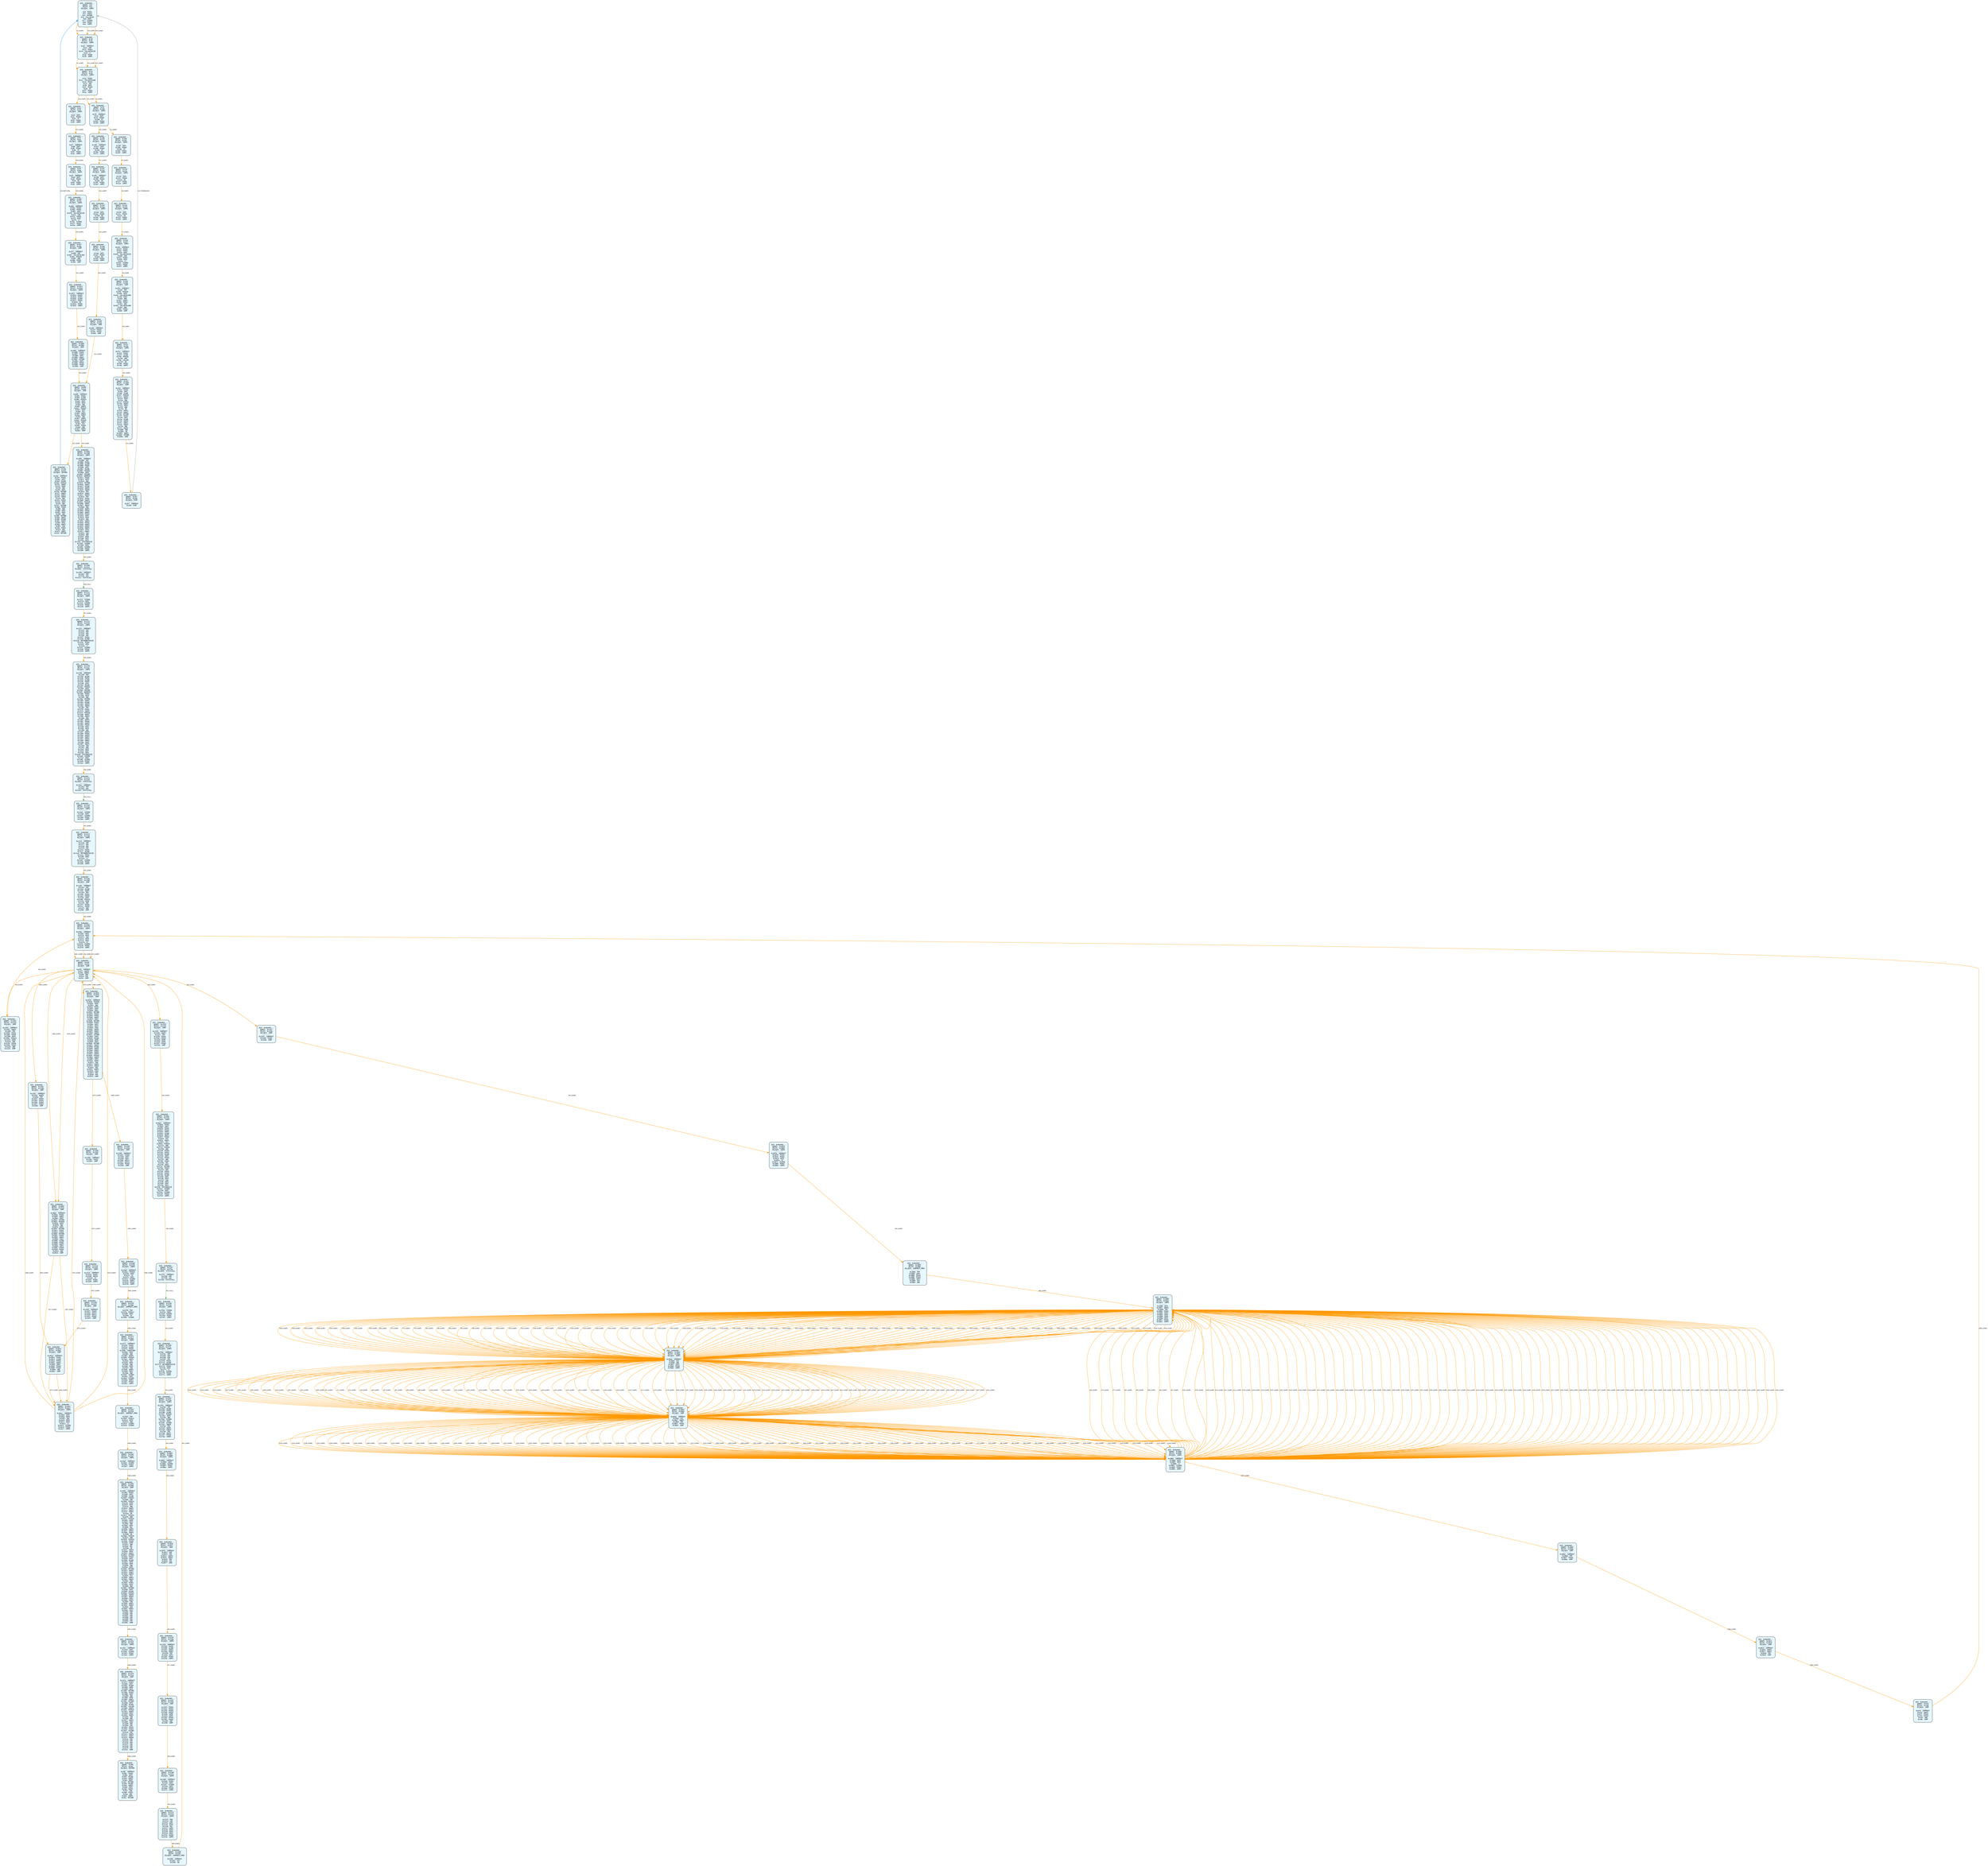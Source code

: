 digraph Contract_CFG {
    rankdir=TB;
    node [shape=box, style="filled, rounded", fontname="Monospace", fontsize=9, margin=0.15];
    edge [fontname="Arial", fontsize=8, penwidth=1.2];

    "block_0" [label="合约: 0x6bd4b5...
起始PC: 0x0
终止PC: 0xb
终止指令: JUMPI
---------
0x0: PUSH1
0x2: PUSH1
0x4: MSTORE
0x5: CALLVALUE
0x6: DUP1
0x7: ISZERO
0x8: PUSH2
0xb: JUMPI", fillcolor="#e6f7ff"];
    "block_10" [label="合约: 0x6bd4b5...
起始PC: 0x10
终止PC: 0x19
终止指令: JUMPI
---------
0x10: JUMPDEST
0x11: POP
0x12: PUSH1
0x14: CALLDATASIZE
0x15: LT
0x16: PUSH2
0x19: JUMPI", fillcolor="#e6f7ff"];
    "block_1a" [label="合约: 0x6bd4b5...
起始PC: 0x1a
终止PC: 0x2a
终止指令: JUMPI
---------
0x1a: PUSH1
0x1c: CALLDATALOAD
0x1d: PUSH1
0x1f: SHR
0x20: DUP1
0x21: PUSH4
0x26: GT
0x27: PUSH2
0x2a: JUMPI", fillcolor="#e6f7ff"];
    "block_f9" [label="合约: 0x6bd4b5...
起始PC: 0xf9
终止PC: 0x104
终止指令: JUMPI
---------
0xf9: JUMPDEST
0xfa: DUP1
0xfb: PUSH4
0x100: GT
0x101: PUSH2
0x104: JUMPI", fillcolor="#e6f7ff"];
    "block_105" [label="合约: 0x6bd4b5...
起始PC: 0x105
终止PC: 0x10f
终止指令: JUMPI
---------
0x105: DUP1
0x106: PUSH4
0x10b: GT
0x10c: PUSH2
0x10f: JUMPI", fillcolor="#e6f7ff"];
    "block_110" [label="合约: 0x6bd4b5...
起始PC: 0x110
终止PC: 0x11a
终止指令: JUMPI
---------
0x110: DUP1
0x111: PUSH4
0x116: EQ
0x117: PUSH2
0x11a: JUMPI", fillcolor="#e6f7ff"];
    "block_11b" [label="合约: 0x6bd4b5...
起始PC: 0x11b
终止PC: 0x125
终止指令: JUMPI
---------
0x11b: DUP1
0x11c: PUSH4
0x121: EQ
0x122: PUSH2
0x125: JUMPI", fillcolor="#e6f7ff"];
    "block_41e" [label="合约: 0x6bd4b5...
起始PC: 0x41e
终止PC: 0x42f
终止指令: JUMPI
---------
0x41e: JUMPDEST
0x41f: PUSH2
0x422: PUSH1
0x424: DUP1
0x425: CALLDATASIZE
0x426: SUB
0x427: PUSH1
0x429: DUP2
0x42a: LT
0x42b: ISZERO
0x42c: PUSH2
0x42f: JUMPI", fillcolor="#e6f7ff"];
    "block_434" [label="合约: 0x6bd4b5...
起始PC: 0x434
终止PC: 0x458
终止指令: JUMP
---------
0x434: JUMPDEST
0x435: POP
0x436: PUSH20
0x44b: DUP2
0x44c: CALLDATALOAD
0x44d: DUP2
0x44e: AND
0x44f: SWAP2
0x450: PUSH1
0x452: ADD
0x453: CALLDATALOAD
0x454: AND
0x455: PUSH2
0x458: JUMP", fillcolor="#e6f7ff"];
    "block_f2c" [label="合约: 0x6bd4b5...
起始PC: 0xf2c
终止PC: 0xf4b
终止指令: JUMPI
---------
0xf2c: JUMPDEST
0xf2d: PUSH1
0xf2f: SLOAD
0xf30: PUSH20
0xf45: AND
0xf46: CALLER
0xf47: EQ
0xf48: PUSH2
0xf4b: JUMPI", fillcolor="#e6f7ff"];
    "block_fb2" [label="合约: 0x6bd4b5...
起始PC: 0xfb2
终止PC: 0x1004
终止指令: JUMP
---------
0xfb2: JUMPDEST
0xfb3: PUSH1
0xfb5: DUP1
0xfb6: SLOAD
0xfb7: PUSH20
0xfcc: SWAP4
0xfcd: DUP5
0xfce: AND
0xfcf: PUSH32
0xff0: SWAP2
0xff1: DUP3
0xff2: AND
0xff3: OR
0xff4: SWAP1
0xff5: SWAP2
0xff6: SSTORE
0xff7: PUSH1
0xff9: DUP1
0xffa: SLOAD
0xffb: SWAP3
0xffc: SWAP1
0xffd: SWAP4
0xffe: AND
0xfff: SWAP2
0x1000: AND
0x1001: OR
0x1002: SWAP1
0x1003: SSTORE
0x1004: JUMP", fillcolor="#e6f7ff"];
    "block_257" [label="合约: 0x6bd4b5...
起始PC: 0x257
终止PC: 0x258
终止指令: STOP
---------
0x257: JUMPDEST
0x258: STOP", fillcolor="#e6f7ff"];
    "block_166" [label="合约: 0x6bd4b5...
起始PC: 0x166
终止PC: 0x171
终止指令: JUMPI
---------
0x166: JUMPDEST
0x167: DUP1
0x168: PUSH4
0x16d: GT
0x16e: PUSH2
0x171: JUMPI", fillcolor="#e6f7ff"];
    "block_197" [label="合约: 0x6bd4b5...
起始PC: 0x197
终止PC: 0x1a2
终止指令: JUMPI
---------
0x197: JUMPDEST
0x198: DUP1
0x199: PUSH4
0x19e: EQ
0x19f: PUSH2
0x1a2: JUMPI", fillcolor="#e6f7ff"];
    "block_1a3" [label="合约: 0x6bd4b5...
起始PC: 0x1a3
终止PC: 0x1ad
终止指令: JUMPI
---------
0x1a3: DUP1
0x1a4: PUSH4
0x1a9: EQ
0x1aa: PUSH2
0x1ad: JUMPI", fillcolor="#e6f7ff"];
    "block_1ae" [label="合约: 0x6bd4b5...
起始PC: 0x1ae
终止PC: 0x1b8
终止指令: JUMPI
---------
0x1ae: DUP1
0x1af: PUSH4
0x1b4: EQ
0x1b5: PUSH2
0x1b8: JUMPI", fillcolor="#e6f7ff"];
    "block_2d6" [label="合约: 0x6bd4b5...
起始PC: 0x2d6
终止PC: 0x2dd
终止指令: JUMP
---------
0x2d6: JUMPDEST
0x2d7: PUSH2
0x2da: PUSH2
0x2dd: JUMP", fillcolor="#e6f7ff"];
    "block_d90" [label="合约: 0x6bd4b5...
起始PC: 0xd90
终止PC: 0xde4
终止指令: JUMP
---------
0xd90: JUMPDEST
0xd91: PUSH1
0xd93: SLOAD
0xd94: PUSH14
0xda3: DUP1
0xda4: DUP3
0xda5: AND
0xda6: SWAP3
0xda7: PUSH15
0xdb7: DUP4
0xdb8: DIV
0xdb9: SWAP1
0xdba: SWAP2
0xdbb: AND
0xdbc: SWAP2
0xdbd: PUSH29
0xddb: SWAP1
0xddc: DIV
0xddd: PUSH4
0xde2: AND
0xde3: SWAP1
0xde4: JUMP", fillcolor="#e6f7ff"];
    "block_2de" [label="合约: 0x6bd4b5...
起始PC: 0x2de
终止PC: 0x314
终止指令: RETURN
---------
0x2de: JUMPDEST
0x2df: PUSH1
0x2e1: DUP1
0x2e2: MLOAD
0x2e3: PUSH14
0x2f2: SWAP5
0x2f3: DUP6
0x2f4: AND
0x2f5: DUP2
0x2f6: MSTORE
0x2f7: SWAP3
0x2f8: SWAP1
0x2f9: SWAP4
0x2fa: AND
0x2fb: PUSH1
0x2fd: DUP4
0x2fe: ADD
0x2ff: MSTORE
0x300: PUSH4
0x305: AND
0x306: DUP2
0x307: DUP4
0x308: ADD
0x309: MSTORE
0x30a: SWAP1
0x30b: MLOAD
0x30c: SWAP1
0x30d: DUP2
0x30e: SWAP1
0x30f: SUB
0x310: PUSH1
0x312: ADD
0x313: SWAP1
0x314: RETURN", fillcolor="#e6f7ff"];
    "block_2b" [label="合约: 0x6bd4b5...
起始PC: 0x2b
终止PC: 0x35
终止指令: JUMPI
---------
0x2b: DUP1
0x2c: PUSH4
0x31: GT
0x32: PUSH2
0x35: JUMPI", fillcolor="#e6f7ff"];
    "block_97" [label="合约: 0x6bd4b5...
起始PC: 0x97
终止PC: 0xa2
终止指令: JUMPI
---------
0x97: JUMPDEST
0x98: DUP1
0x99: PUSH4
0x9e: GT
0x9f: PUSH2
0xa2: JUMPI", fillcolor="#e6f7ff"];
    "block_d3" [label="合约: 0x6bd4b5...
起始PC: 0xd3
终止PC: 0xde
终止指令: JUMPI
---------
0xd3: JUMPDEST
0xd4: DUP1
0xd5: PUSH4
0xda: EQ
0xdb: PUSH2
0xde: JUMPI", fillcolor="#e6f7ff"];
    "block_469" [label="合约: 0x6bd4b5...
起始PC: 0x469
终止PC: 0x47a
终止指令: JUMPI
---------
0x469: JUMPDEST
0x46a: PUSH2
0x46d: PUSH1
0x46f: DUP1
0x470: CALLDATASIZE
0x471: SUB
0x472: PUSH1
0x474: DUP2
0x475: LT
0x476: ISZERO
0x477: PUSH2
0x47a: JUMPI", fillcolor="#e6f7ff"];
    "block_47f" [label="合约: 0x6bd4b5...
起始PC: 0x47f
终止PC: 0x49b
终止指令: JUMP
---------
0x47f: JUMPDEST
0x480: POP
0x481: CALLDATALOAD
0x482: PUSH20
0x497: AND
0x498: PUSH2
0x49b: JUMP", fillcolor="#e6f7ff"];
    "block_1011" [label="合约: 0x6bd4b5...
起始PC: 0x1011
终止PC: 0x101d
终止指令: JUMPI
---------
0x1011: JUMPDEST
0x1012: PUSH1
0x1014: PUSH1
0x1016: SLOAD
0x1017: PUSH1
0x1019: EQ
0x101a: PUSH2
0x101d: JUMPI", fillcolor="#e6f7ff"];
    "block_1084" [label="合约: 0x6bd4b5...
起始PC: 0x1084
终止PC: 0x1093
终止指令: JUMP
---------
0x1084: JUMPDEST
0x1085: PUSH1
0x1087: PUSH1
0x1089: DUP2
0x108a: SWAP1
0x108b: SSTORE
0x108c: DUP1
0x108d: PUSH2
0x1090: PUSH2
0x1093: JUMP", fillcolor="#e6f7ff"];
    "block_1094" [label="合约: 0x6bd4b5...
起始PC: 0x1094
终止PC: 0x1109
终止指令: JUMPI
---------
0x1094: JUMPDEST
0x1095: POP
0x1096: PUSH1
0x1098: SLOAD
0x1099: PUSH1
0x109b: DUP1
0x109c: MLOAD
0x109d: PUSH32
0x10be: DUP2
0x10bf: MSTORE
0x10c0: ADDRESS
0x10c1: PUSH1
0x10c3: DUP3
0x10c4: ADD
0x10c5: MSTORE
0x10c6: SWAP1
0x10c7: MLOAD
0x10c8: SWAP4
0x10c9: SWAP6
0x10ca: POP
0x10cb: SWAP2
0x10cc: SWAP4
0x10cd: POP
0x10ce: PUSH1
0x10d0: SWAP3
0x10d1: PUSH20
0x10e6: SWAP1
0x10e7: SWAP2
0x10e8: AND
0x10e9: SWAP2
0x10ea: PUSH4
0x10ef: SWAP2
0x10f0: PUSH1
0x10f2: DUP1
0x10f3: DUP4
0x10f4: ADD
0x10f5: SWAP3
0x10f6: PUSH1
0x10f8: SWAP3
0x10f9: SWAP2
0x10fa: SWAP1
0x10fb: DUP3
0x10fc: SWAP1
0x10fd: SUB
0x10fe: ADD
0x10ff: DUP2
0x1100: DUP7
0x1101: DUP1
0x1102: EXTCODESIZE
0x1103: ISZERO
0x1104: DUP1
0x1105: ISZERO
0x1106: PUSH2
0x1109: JUMPI", fillcolor="#e6f7ff"];
    "block_110e" [label="合约: 0x6bd4b5...
起始PC: 0x110e
终止PC: 0x1111
终止指令: STATICCALL
---------
0x110e: JUMPDEST
0x110f: POP
0x1110: GAS
0x1111: STATICCALL", fillcolor="#e6f7ff"];
    "block_1112" [label="合约: 0x6bd4b5...
起始PC: 0x1112
终止PC: 0x1118
终止指令: JUMPI
---------
0x1112: ISZERO
0x1113: DUP1
0x1114: ISZERO
0x1115: PUSH2
0x1118: JUMPI", fillcolor="#e6f7ff"];
    "block_1122" [label="合约: 0x6bd4b5...
起始PC: 0x1122
终止PC: 0x1133
终止指令: JUMPI
---------
0x1122: JUMPDEST
0x1123: POP
0x1124: POP
0x1125: POP
0x1126: POP
0x1127: PUSH1
0x1129: MLOAD
0x112a: RETURNDATASIZE
0x112b: PUSH1
0x112d: DUP2
0x112e: LT
0x112f: ISZERO
0x1130: PUSH2
0x1133: JUMPI", fillcolor="#e6f7ff"];
    "block_1138" [label="合约: 0x6bd4b5...
起始PC: 0x1138
终止PC: 0x11ac
终止指令: JUMPI
---------
0x1138: JUMPDEST
0x1139: POP
0x113a: MLOAD
0x113b: PUSH1
0x113d: SLOAD
0x113e: PUSH1
0x1140: DUP1
0x1141: MLOAD
0x1142: PUSH32
0x1163: DUP2
0x1164: MSTORE
0x1165: ADDRESS
0x1166: PUSH1
0x1168: DUP3
0x1169: ADD
0x116a: MSTORE
0x116b: SWAP1
0x116c: MLOAD
0x116d: SWAP3
0x116e: SWAP4
0x116f: POP
0x1170: PUSH1
0x1172: SWAP3
0x1173: PUSH20
0x1188: SWAP1
0x1189: SWAP3
0x118a: AND
0x118b: SWAP2
0x118c: PUSH4
0x1191: SWAP2
0x1192: PUSH1
0x1194: DUP1
0x1195: DUP3
0x1196: ADD
0x1197: SWAP3
0x1198: PUSH1
0x119a: SWAP3
0x119b: SWAP1
0x119c: SWAP2
0x119d: SWAP1
0x119e: DUP3
0x119f: SWAP1
0x11a0: SUB
0x11a1: ADD
0x11a2: DUP2
0x11a3: DUP7
0x11a4: DUP1
0x11a5: EXTCODESIZE
0x11a6: ISZERO
0x11a7: DUP1
0x11a8: ISZERO
0x11a9: PUSH2
0x11ac: JUMPI", fillcolor="#e6f7ff"];
    "block_11b1" [label="合约: 0x6bd4b5...
起始PC: 0x11b1
终止PC: 0x11b4
终止指令: STATICCALL
---------
0x11b1: JUMPDEST
0x11b2: POP
0x11b3: GAS
0x11b4: STATICCALL", fillcolor="#e6f7ff"];
    "block_11b5" [label="合约: 0x6bd4b5...
起始PC: 0x11b5
终止PC: 0x11bb
终止指令: JUMPI
---------
0x11b5: ISZERO
0x11b6: DUP1
0x11b7: ISZERO
0x11b8: PUSH2
0x11bb: JUMPI", fillcolor="#e6f7ff"];
    "block_11c5" [label="合约: 0x6bd4b5...
起始PC: 0x11c5
终止PC: 0x11d6
终止指令: JUMPI
---------
0x11c5: JUMPDEST
0x11c6: POP
0x11c7: POP
0x11c8: POP
0x11c9: POP
0x11ca: PUSH1
0x11cc: MLOAD
0x11cd: RETURNDATASIZE
0x11ce: PUSH1
0x11d0: DUP2
0x11d1: LT
0x11d2: ISZERO
0x11d3: PUSH2
0x11d6: JUMPI", fillcolor="#e6f7ff"];
    "block_11db" [label="合约: 0x6bd4b5...
起始PC: 0x11db
终止PC: 0x1200
终止指令: JUMP
---------
0x11db: JUMPDEST
0x11dc: POP
0x11dd: MLOAD
0x11de: SWAP1
0x11df: POP
0x11e0: PUSH1
0x11e2: PUSH2
0x11e5: DUP4
0x11e6: PUSH14
0x11f5: DUP8
0x11f6: AND
0x11f7: PUSH4
0x11fc: PUSH2
0x11ff: AND
0x1200: JUMP", fillcolor="#e6f7ff"];
    "block_226e" [label="合约: 0x6bd4b5...
起始PC: 0x226e
终止PC: 0x2279
终止指令: JUMPI
---------
0x226e: JUMPDEST
0x226f: DUP1
0x2270: DUP3
0x2271: SUB
0x2272: DUP3
0x2273: DUP2
0x2274: GT
0x2275: ISZERO
0x2276: PUSH2
0x2279: JUMPI", fillcolor="#e6f7ff"];
    "block_df6" [label="合约: 0x6bd4b5...
起始PC: 0xdf6
终止PC: 0xdfb
终止指令: JUMP
---------
0xdf6: JUMPDEST
0xdf7: SWAP3
0xdf8: SWAP2
0xdf9: POP
0xdfa: POP
0xdfb: JUMP", fillcolor="#e6f7ff"];
    "block_1201" [label="合约: 0x6bd4b5...
起始PC: 0x1201
终止PC: 0x1224
终止指令: JUMP
---------
0x1201: JUMPDEST
0x1202: SWAP1
0x1203: POP
0x1204: PUSH1
0x1206: PUSH2
0x1209: DUP4
0x120a: PUSH14
0x1219: DUP8
0x121a: AND
0x121b: PUSH4
0x1220: PUSH2
0x1223: AND
0x1224: JUMP", fillcolor="#e6f7ff"];
    "block_1225" [label="合约: 0x6bd4b5...
起始PC: 0x1225
终止PC: 0x1232
终止指令: JUMP
---------
0x1225: JUMPDEST
0x1226: SWAP1
0x1227: POP
0x1228: PUSH1
0x122a: PUSH2
0x122d: DUP8
0x122e: DUP8
0x122f: PUSH2
0x1232: JUMP", fillcolor="#e6f7ff"];
    "block_26ec" [label="合约: 0x6bd4b5...
起始PC: 0x26ec
终止PC: 0x2752
终止指令: JUMPI
---------
0x26ec: JUMPDEST
0x26ed: PUSH1
0x26ef: DUP1
0x26f0: PUSH1
0x26f2: PUSH1
0x26f4: SWAP1
0x26f5: SLOAD
0x26f6: SWAP1
0x26f7: PUSH2
0x26fa: EXP
0x26fb: SWAP1
0x26fc: DIV
0x26fd: PUSH20
0x2712: AND
0x2713: PUSH20
0x2728: AND
0x2729: PUSH4
0x272e: PUSH1
0x2730: MLOAD
0x2731: DUP2
0x2732: PUSH4
0x2737: AND
0x2738: PUSH1
0x273a: SHL
0x273b: DUP2
0x273c: MSTORE
0x273d: PUSH1
0x273f: ADD
0x2740: PUSH1
0x2742: PUSH1
0x2744: MLOAD
0x2745: DUP1
0x2746: DUP4
0x2747: SUB
0x2748: DUP2
0x2749: DUP7
0x274a: DUP1
0x274b: EXTCODESIZE
0x274c: ISZERO
0x274d: DUP1
0x274e: ISZERO
0x274f: PUSH2
0x2752: JUMPI", fillcolor="#e6f7ff"];
    "block_2757" [label="合约: 0x6bd4b5...
起始PC: 0x2757
终止PC: 0x275a
终止指令: STATICCALL
---------
0x2757: JUMPDEST
0x2758: POP
0x2759: GAS
0x275a: STATICCALL", fillcolor="#e6f7ff"];
    "block_275b" [label="合约: 0x6bd4b5...
起始PC: 0x275b
终止PC: 0x2761
终止指令: JUMPI
---------
0x275b: ISZERO
0x275c: DUP1
0x275d: ISZERO
0x275e: PUSH2
0x2761: JUMPI", fillcolor="#e6f7ff"];
    "block_276b" [label="合约: 0x6bd4b5...
起始PC: 0x276b
终止PC: 0x277c
终止指令: JUMPI
---------
0x276b: JUMPDEST
0x276c: POP
0x276d: POP
0x276e: POP
0x276f: POP
0x2770: PUSH1
0x2772: MLOAD
0x2773: RETURNDATASIZE
0x2774: PUSH1
0x2776: DUP2
0x2777: LT
0x2778: ISZERO
0x2779: PUSH2
0x277c: JUMPI", fillcolor="#e6f7ff"];
    "block_2781" [label="合约: 0x6bd4b5...
起始PC: 0x2781
终止PC: 0x27aa
终止指令: JUMPI
---------
0x2781: JUMPDEST
0x2782: POP
0x2783: MLOAD
0x2784: PUSH1
0x2786: SLOAD
0x2787: PUSH20
0x279c: DUP3
0x279d: AND
0x279e: ISZERO
0x279f: DUP1
0x27a0: ISZERO
0x27a1: SWAP5
0x27a2: POP
0x27a3: SWAP2
0x27a4: SWAP3
0x27a5: POP
0x27a6: SWAP1
0x27a7: PUSH2
0x27aa: JUMPI", fillcolor="#e6f7ff"];
    "block_2864" [label="合约: 0x6bd4b5...
起始PC: 0x2864
终止PC: 0x286a
终止指令: JUMPI
---------
0x2864: JUMPDEST
0x2865: DUP1
0x2866: ISZERO
0x2867: PUSH2
0x286a: JUMPI", fillcolor="#e6f7ff"];
    "block_2870" [label="合约: 0x6bd4b5...
起始PC: 0x2870
终止PC: 0x2877
终止指令: JUMP
---------
0x2870: JUMPDEST
0x2871: POP
0x2872: POP
0x2873: SWAP3
0x2874: SWAP2
0x2875: POP
0x2876: POP
0x2877: JUMP", fillcolor="#e6f7ff"];
    "block_1233" [label="合约: 0x6bd4b5...
起始PC: 0x1233
终止PC: 0x123e
终止指令: JUMPI
---------
0x1233: JUMPDEST
0x1234: PUSH1
0x1236: SLOAD
0x1237: SWAP1
0x1238: SWAP2
0x1239: POP
0x123a: DUP1
0x123b: PUSH2
0x123e: JUMPI", fillcolor="#e6f7ff"];
    "block_123f" [label="合约: 0x6bd4b5...
起始PC: 0x123f
终止PC: 0x1256
终止指令: JUMP
---------
0x123f: PUSH2
0x1242: PUSH2
0x1245: PUSH2
0x1248: PUSH2
0x124b: DUP8
0x124c: DUP8
0x124d: PUSH4
0x1252: PUSH2
0x1255: AND
0x1256: JUMP", fillcolor="#e6f7ff"];
    "block_21e8" [label="合约: 0x6bd4b5...
起始PC: 0x21e8
终止PC: 0x21f1
终止指令: JUMPI
---------
0x21e8: JUMPDEST
0x21e9: PUSH1
0x21eb: DUP2
0x21ec: ISZERO
0x21ed: DUP1
0x21ee: PUSH2
0x21f1: JUMPI", fillcolor="#e6f7ff"];
    "block_21f2" [label="合约: 0x6bd4b5...
起始PC: 0x21f2
终止PC: 0x21fe
终止指令: JUMPI
---------
0x21f2: POP
0x21f3: POP
0x21f4: DUP1
0x21f5: DUP3
0x21f6: MUL
0x21f7: DUP3
0x21f8: DUP3
0x21f9: DUP3
0x21fa: DUP2
0x21fb: PUSH2
0x21fe: JUMPI", fillcolor="#e6f7ff"];
    "block_2200" [label="合约: 0x6bd4b5...
起始PC: 0x2200
终止PC: 0x2202
终止指令: JUMPDEST_PREV
---------
0x2200: JUMPDEST
0x2201: DIV
0x2202: EQ", fillcolor="#e6f7ff"];
    "block_1257" [label="合约: 0x6bd4b5...
起始PC: 0x1257
终止PC: 0x125b
终止指令: JUMP
---------
0x1257: JUMPDEST
0x1258: PUSH2
0x125b: JUMP", fillcolor="#e6f7ff"];
    "block_2878" [label="合约: 0x6bd4b5...
起始PC: 0x2878
终止PC: 0x2883
终止指令: JUMPI
---------
0x2878: JUMPDEST
0x2879: PUSH1
0x287b: PUSH1
0x287d: DUP3
0x287e: GT
0x287f: ISZERO
0x2880: PUSH2
0x2883: JUMPI", fillcolor="#e6f7ff"];
    "block_2884" [label="合约: 0x6bd4b5...
起始PC: 0x2884
终止PC: 0x288c
终止指令: JUMPDEST_PREV
---------
0x2884: POP
0x2885: DUP1
0x2886: PUSH1
0x2888: PUSH1
0x288a: DUP3
0x288b: DIV
0x288c: ADD", fillcolor="#e6f7ff"];
    "block_2896" [label="合约: 0x6bd4b5...
起始PC: 0x2896
终止PC: 0x28a2
终止指令: JUMPI
---------
0x2896: DUP1
0x2897: SWAP2
0x2898: POP
0x2899: PUSH1
0x289b: DUP2
0x289c: DUP3
0x289d: DUP6
0x289e: DUP2
0x289f: PUSH2
0x28a2: JUMPI", fillcolor="#e6f7ff"];
    "block_28a4" [label="合约: 0x6bd4b5...
起始PC: 0x28a4
终止PC: 0x28ab
终止指令: JUMPI
---------
0x28a4: JUMPDEST
0x28a5: DIV
0x28a6: ADD
0x28a7: DUP2
0x28a8: PUSH2
0x28ab: JUMPI", fillcolor="#e6f7ff"];
    "block_28ad" [label="合约: 0x6bd4b5...
起始PC: 0x28ad
终止PC: 0x28b4
终止指令: JUMP
---------
0x28ad: JUMPDEST
0x28ae: DIV
0x28af: SWAP1
0x28b0: POP
0x28b1: PUSH2
0x28b4: JUMP", fillcolor="#e6f7ff"];
    "block_288d" [label="合约: 0x6bd4b5...
起始PC: 0x288d
终止PC: 0x2895
终止指令: JUMPI
---------
0x288d: JUMPDEST
0x288e: DUP2
0x288f: DUP2
0x2890: LT
0x2891: ISZERO
0x2892: PUSH2
0x2895: JUMPI", fillcolor="#e6f7ff"];
    "block_28b5" [label="合约: 0x6bd4b5...
起始PC: 0x28b5
终止PC: 0x28ba
终止指令: JUMP
---------
0x28b5: JUMPDEST
0x28b6: POP
0x28b7: PUSH2
0x28ba: JUMP", fillcolor="#e6f7ff"];
    "block_28c5" [label="合约: 0x6bd4b5...
起始PC: 0x28c5
终止PC: 0x28c9
终止指令: JUMP
---------
0x28c5: JUMPDEST
0x28c6: SWAP2
0x28c7: SWAP1
0x28c8: POP
0x28c9: JUMP", fillcolor="#e6f7ff"];
    "block_bfd" [label="合约: 0x6bd4b5...
起始PC: 0xbfd
终止PC: 0xc08
终止指令: JUMP
---------
0xbfd: JUMPDEST
0xbfe: SWAP1
0xbff: PUSH4
0xc04: PUSH2
0xc07: AND
0xc08: JUMP", fillcolor="#e6f7ff"];
    "block_125c" [label="合约: 0x6bd4b5...
起始PC: 0x125c
终止PC: 0x126a
终止指令: JUMP
---------
0x125c: JUMPDEST
0x125d: SWAP9
0x125e: POP
0x125f: PUSH2
0x1262: PUSH1
0x1264: PUSH2
0x1267: PUSH2
0x126a: JUMP", fillcolor="#e6f7ff"];
    "block_28ca" [label="合约: 0x6bd4b5...
起始PC: 0x28ca
终止PC: 0x28dc
终止指令: JUMP
---------
0x28ca: JUMPDEST
0x28cb: PUSH1
0x28cd: SLOAD
0x28ce: PUSH2
0x28d1: SWAP1
0x28d2: DUP3
0x28d3: PUSH4
0x28d8: PUSH2
0x28db: AND
0x28dc: JUMP", fillcolor="#e6f7ff"];
    "block_2abc" [label="合约: 0x6bd4b5...
起始PC: 0x2abc
终止PC: 0x2ac7
终止指令: JUMPI
---------
0x2abc: JUMPDEST
0x2abd: DUP1
0x2abe: DUP3
0x2abf: ADD
0x2ac0: DUP3
0x2ac1: DUP2
0x2ac2: LT
0x2ac3: ISZERO
0x2ac4: PUSH2
0x2ac7: JUMPI", fillcolor="#e6f7ff"];
    "block_28dd" [label="合约: 0x6bd4b5...
起始PC: 0x28dd
终止PC: 0x2914
终止指令: JUMP
---------
0x28dd: JUMPDEST
0x28de: PUSH1
0x28e0: SWAP1
0x28e1: DUP2
0x28e2: SSTORE
0x28e3: PUSH20
0x28f8: DUP4
0x28f9: AND
0x28fa: DUP2
0x28fb: MSTORE
0x28fc: PUSH1
0x28fe: PUSH1
0x2900: MSTORE
0x2901: PUSH1
0x2903: SWAP1
0x2904: SHA3
0x2905: SLOAD
0x2906: PUSH2
0x2909: SWAP1
0x290a: DUP3
0x290b: PUSH4
0x2910: PUSH2
0x2913: AND
0x2914: JUMP", fillcolor="#e6f7ff"];
    "block_2915" [label="合约: 0x6bd4b5...
起始PC: 0x2915
终止PC: 0x2979
终止指令: JUMP
---------
0x2915: JUMPDEST
0x2916: PUSH20
0x292b: DUP4
0x292c: AND
0x292d: PUSH1
0x292f: DUP2
0x2930: DUP2
0x2931: MSTORE
0x2932: PUSH1
0x2934: PUSH1
0x2936: SWAP1
0x2937: DUP2
0x2938: MSTORE
0x2939: PUSH1
0x293b: DUP1
0x293c: DUP4
0x293d: SHA3
0x293e: SWAP5
0x293f: SWAP1
0x2940: SWAP5
0x2941: SSTORE
0x2942: DUP4
0x2943: MLOAD
0x2944: DUP6
0x2945: DUP2
0x2946: MSTORE
0x2947: SWAP4
0x2948: MLOAD
0x2949: SWAP3
0x294a: SWAP4
0x294b: SWAP2
0x294c: SWAP3
0x294d: PUSH32
0x296e: SWAP3
0x296f: DUP2
0x2970: SWAP1
0x2971: SUB
0x2972: SWAP1
0x2973: SWAP2
0x2974: ADD
0x2975: SWAP1
0x2976: LOG3
0x2977: POP
0x2978: POP
0x2979: JUMP", fillcolor="#e6f7ff"];
    "block_126b" [label="合约: 0x6bd4b5...
起始PC: 0x126b
终止PC: 0x126f
终止指令: JUMP
---------
0x126b: JUMPDEST
0x126c: PUSH2
0x126f: JUMP", fillcolor="#e6f7ff"];
    "block_12cd" [label="合约: 0x6bd4b5...
起始PC: 0x12cd
终止PC: 0x12d5
终止指令: JUMPI
---------
0x12cd: JUMPDEST
0x12ce: PUSH1
0x12d0: DUP10
0x12d1: GT
0x12d2: PUSH2
0x12d5: JUMPI", fillcolor="#e6f7ff"];
    "block_1326" [label="合约: 0x6bd4b5...
起始PC: 0x1326
终止PC: 0x132f
终止指令: JUMP
---------
0x1326: JUMPDEST
0x1327: PUSH2
0x132a: DUP11
0x132b: DUP11
0x132c: PUSH2
0x132f: JUMP", fillcolor="#e6f7ff"];
    "block_1330" [label="合约: 0x6bd4b5...
起始PC: 0x1330
终止PC: 0x133b
终止指令: JUMP
---------
0x1330: JUMPDEST
0x1331: PUSH2
0x1334: DUP7
0x1335: DUP7
0x1336: DUP11
0x1337: DUP11
0x1338: PUSH2
0x133b: JUMP", fillcolor="#e6f7ff"];
    "block_22e0" [label="合约: 0x6bd4b5...
起始PC: 0x22e0
终止PC: 0x22f8
终止指令: JUMPI
---------
0x22e0: JUMPDEST
0x22e1: PUSH14
0x22f0: DUP5
0x22f1: GT
0x22f2: DUP1
0x22f3: ISZERO
0x22f4: SWAP1
0x22f5: PUSH2
0x22f8: JUMPI", fillcolor="#e6f7ff"];
    "block_22f9" [label="合约: 0x6bd4b5...
起始PC: 0x22f9
终止PC: 0x230b
终止指令: JUMPDEST_PREV
---------
0x22f9: POP
0x22fa: PUSH14
0x2309: DUP4
0x230a: GT
0x230b: ISZERO", fillcolor="#e6f7ff"];
    "block_2377" [label="合约: 0x6bd4b5...
起始PC: 0x2377
终止PC: 0x23b2
终止指令: JUMPI
---------
0x2377: JUMPDEST
0x2378: PUSH1
0x237a: SLOAD
0x237b: PUSH4
0x2380: TIMESTAMP
0x2381: DUP2
0x2382: AND
0x2383: SWAP2
0x2384: PUSH29
0x23a2: SWAP1
0x23a3: DIV
0x23a4: DUP2
0x23a5: AND
0x23a6: DUP3
0x23a7: SUB
0x23a8: SWAP1
0x23a9: DUP2
0x23aa: AND
0x23ab: ISZERO
0x23ac: DUP1
0x23ad: ISZERO
0x23ae: SWAP1
0x23af: PUSH2
0x23b2: JUMPI", fillcolor="#e6f7ff"];
    "block_23b3" [label="合约: 0x6bd4b5...
起始PC: 0x23b3
终止PC: 0x23c6
终止指令: JUMPDEST_PREV
---------
0x23b3: POP
0x23b4: PUSH14
0x23c3: DUP5
0x23c4: AND
0x23c5: ISZERO
0x23c6: ISZERO", fillcolor="#e6f7ff"];
    "block_23e2" [label="合约: 0x6bd4b5...
起始PC: 0x23e2
终止PC: 0x23e7
终止指令: JUMPI
---------
0x23e2: JUMPDEST
0x23e3: ISZERO
0x23e4: PUSH2
0x23e7: JUMPI", fillcolor="#e6f7ff"];
    "block_2492" [label="合约: 0x6bd4b5...
起始PC: 0x2492
终止PC: 0x259b
终止指令: JUMP
---------
0x2492: JUMPDEST
0x2493: PUSH1
0x2495: DUP1
0x2496: SLOAD
0x2497: PUSH32
0x24b8: AND
0x24b9: PUSH14
0x24c8: DUP9
0x24c9: DUP2
0x24ca: AND
0x24cb: SWAP2
0x24cc: SWAP1
0x24cd: SWAP2
0x24ce: OR
0x24cf: PUSH32
0x24f0: AND
0x24f1: PUSH15
0x2501: DUP9
0x2502: DUP4
0x2503: AND
0x2504: DUP2
0x2505: MUL
0x2506: SWAP2
0x2507: SWAP1
0x2508: SWAP2
0x2509: OR
0x250a: PUSH28
0x2527: AND
0x2528: PUSH29
0x2546: PUSH4
0x254b: DUP8
0x254c: AND
0x254d: MUL
0x254e: OR
0x254f: SWAP3
0x2550: DUP4
0x2551: SWAP1
0x2552: SSTORE
0x2553: PUSH1
0x2555: DUP1
0x2556: MLOAD
0x2557: DUP5
0x2558: DUP5
0x2559: AND
0x255a: DUP2
0x255b: MSTORE
0x255c: SWAP2
0x255d: SWAP1
0x255e: SWAP4
0x255f: DIV
0x2560: SWAP1
0x2561: SWAP2
0x2562: AND
0x2563: PUSH1
0x2565: DUP3
0x2566: ADD
0x2567: MSTORE
0x2568: DUP2
0x2569: MLOAD
0x256a: PUSH32
0x258b: SWAP3
0x258c: SWAP2
0x258d: DUP2
0x258e: SWAP1
0x258f: SUB
0x2590: SWAP1
0x2591: SWAP2
0x2592: ADD
0x2593: SWAP1
0x2594: LOG1
0x2595: POP
0x2596: POP
0x2597: POP
0x2598: POP
0x2599: POP
0x259a: POP
0x259b: JUMP", fillcolor="#e6f7ff"];
    "block_133c" [label="合约: 0x6bd4b5...
起始PC: 0x133c
终止PC: 0x1342
终止指令: JUMPI
---------
0x133c: JUMPDEST
0x133d: DUP2
0x133e: ISZERO
0x133f: PUSH2
0x1342: JUMPI", fillcolor="#e6f7ff"];
    "block_137e" [label="合约: 0x6bd4b5...
起始PC: 0x137e
终止PC: 0x13ca
终止指令: JUMP
---------
0x137e: JUMPDEST
0x137f: PUSH1
0x1381: DUP1
0x1382: MLOAD
0x1383: DUP6
0x1384: DUP2
0x1385: MSTORE
0x1386: PUSH1
0x1388: DUP2
0x1389: ADD
0x138a: DUP6
0x138b: SWAP1
0x138c: MSTORE
0x138d: DUP2
0x138e: MLOAD
0x138f: CALLER
0x1390: SWAP3
0x1391: PUSH32
0x13b2: SWAP3
0x13b3: DUP3
0x13b4: SWAP1
0x13b5: SUB
0x13b6: ADD
0x13b7: SWAP1
0x13b8: LOG2
0x13b9: POP
0x13ba: POP
0x13bb: PUSH1
0x13bd: PUSH1
0x13bf: SSTORE
0x13c0: POP
0x13c1: SWAP5
0x13c2: SWAP7
0x13c3: SWAP6
0x13c4: POP
0x13c5: POP
0x13c6: POP
0x13c7: POP
0x13c8: POP
0x13c9: POP
0x13ca: JUMP", fillcolor="#e6f7ff"];
    "block_39b" [label="合约: 0x6bd4b5...
起始PC: 0x39b
终止PC: 0x3ac
终止指令: RETURN
---------
0x39b: JUMPDEST
0x39c: PUSH1
0x39e: DUP1
0x39f: MLOAD
0x3a0: SWAP2
0x3a1: DUP3
0x3a2: MSTORE
0x3a3: MLOAD
0x3a4: SWAP1
0x3a5: DUP2
0x3a6: SWAP1
0x3a7: SUB
0x3a8: PUSH1
0x3aa: ADD
0x3ab: SWAP1
0x3ac: RETURN", fillcolor="#e6f7ff"];

    "block_0" -> "block_10" [label="#1 (JUMP)", color="#ff9800"];
    "block_10" -> "block_1a" [label="#2 (JUMP)", color="#ff9800"];
    "block_1a" -> "block_f9" [label="#3 (JUMP)", color="#ff9800"];
    "block_f9" -> "block_105" [label="#4 (JUMP)", color="#ff9800"];
    "block_105" -> "block_110" [label="#5 (JUMP)", color="#ff9800"];
    "block_110" -> "block_11b" [label="#6 (JUMP)", color="#ff9800"];
    "block_11b" -> "block_41e" [label="#7 (JUMP)", color="#ff9800"];
    "block_41e" -> "block_434" [label="#8 (JUMP)", color="#ff9800"];
    "block_434" -> "block_f2c" [label="#9 (JUMP)", color="#ff9800"];
    "block_f2c" -> "block_fb2" [label="#10 (JUMP)", color="#ff9800"];
    "block_fb2" -> "block_257" [label="#11 (JUMP)", color="#ff9800"];
    "block_257" -> "block_0" [label="#12 (TERMINATE)", color="#9e9e9e"];
    "block_0" -> "block_10" [label="#13 (JUMP)", color="#ff9800"];
    "block_10" -> "block_1a" [label="#14 (JUMP)", color="#ff9800"];
    "block_1a" -> "block_f9" [label="#15 (JUMP)", color="#ff9800"];
    "block_f9" -> "block_166" [label="#16 (JUMP)", color="#ff9800"];
    "block_166" -> "block_197" [label="#17 (JUMP)", color="#ff9800"];
    "block_197" -> "block_1a3" [label="#18 (JUMP)", color="#ff9800"];
    "block_1a3" -> "block_1ae" [label="#19 (JUMP)", color="#ff9800"];
    "block_1ae" -> "block_2d6" [label="#20 (JUMP)", color="#ff9800"];
    "block_2d6" -> "block_d90" [label="#21 (JUMP)", color="#ff9800"];
    "block_d90" -> "block_2de" [label="#22 (JUMP)", color="#ff9800"];
    "block_2de" -> "block_0" [label="#23 (RETURN)", color="#2196f3"];
    "block_0" -> "block_10" [label="#24 (JUMP)", color="#ff9800"];
    "block_10" -> "block_1a" [label="#25 (JUMP)", color="#ff9800"];
    "block_1a" -> "block_2b" [label="#26 (JUMP)", color="#ff9800"];
    "block_2b" -> "block_97" [label="#27 (JUMP)", color="#ff9800"];
    "block_97" -> "block_d3" [label="#28 (JUMP)", color="#ff9800"];
    "block_d3" -> "block_469" [label="#29 (JUMP)", color="#ff9800"];
    "block_469" -> "block_47f" [label="#30 (JUMP)", color="#ff9800"];
    "block_47f" -> "block_1011" [label="#31 (JUMP)", color="#ff9800"];
    "block_1011" -> "block_1084" [label="#32 (JUMP)", color="#ff9800"];
    "block_1084" -> "block_d90" [label="#33 (JUMP)", color="#ff9800"];
    "block_d90" -> "block_1094" [label="#34 (JUMP)", color="#ff9800"];
    "block_1094" -> "block_110e" [label="#35 (JUMP)", color="#ff9800"];
    "block_110e" -> "block_1112" [label="#36 (CALL)", color="#4caf50"];
    "block_1112" -> "block_1122" [label="#37 (JUMP)", color="#ff9800"];
    "block_1122" -> "block_1138" [label="#38 (JUMP)", color="#ff9800"];
    "block_1138" -> "block_11b1" [label="#39 (JUMP)", color="#ff9800"];
    "block_11b1" -> "block_11b5" [label="#40 (CALL)", color="#4caf50"];
    "block_11b5" -> "block_11c5" [label="#41 (JUMP)", color="#ff9800"];
    "block_11c5" -> "block_11db" [label="#42 (JUMP)", color="#ff9800"];
    "block_11db" -> "block_226e" [label="#43 (JUMP)", color="#ff9800"];
    "block_226e" -> "block_df6" [label="#44 (JUMP)", color="#ff9800"];
    "block_df6" -> "block_1201" [label="#45 (JUMP)", color="#ff9800"];
    "block_1201" -> "block_226e" [label="#46 (JUMP)", color="#ff9800"];
    "block_226e" -> "block_df6" [label="#47 (JUMP)", color="#ff9800"];
    "block_df6" -> "block_1225" [label="#48 (JUMP)", color="#ff9800"];
    "block_1225" -> "block_26ec" [label="#49 (JUMP)", color="#ff9800"];
    "block_26ec" -> "block_2757" [label="#50 (JUMP)", color="#ff9800"];
    "block_2757" -> "block_275b" [label="#51 (CALL)", color="#4caf50"];
    "block_275b" -> "block_276b" [label="#52 (JUMP)", color="#ff9800"];
    "block_276b" -> "block_2781" [label="#53 (JUMP)", color="#ff9800"];
    "block_2781" -> "block_2864" [label="#54 (JUMP)", color="#ff9800"];
    "block_2864" -> "block_2870" [label="#55 (JUMP)", color="#ff9800"];
    "block_2870" -> "block_1233" [label="#56 (JUMP)", color="#ff9800"];
    "block_1233" -> "block_123f" [label="#57 (JUMP)", color="#ff9800"];
    "block_123f" -> "block_21e8" [label="#58 (JUMP)", color="#ff9800"];
    "block_21e8" -> "block_21f2" [label="#59 (JUMP)", color="#ff9800"];
    "block_21f2" -> "block_2200" [label="#60 (JUMP)", color="#ff9800"];
    "block_2200" -> "block_df6" [label="#61 (JUMP)", color="#ff9800"];
    "block_df6" -> "block_1257" [label="#62 (JUMP)", color="#ff9800"];
    "block_1257" -> "block_2878" [label="#63 (JUMP)", color="#ff9800"];
    "block_2878" -> "block_2884" [label="#64 (JUMP)", color="#ff9800"];
    "block_2884" -> "block_2896" [label="#65 (JUMP)", color="#ff9800"];
    "block_2896" -> "block_28a4" [label="#66 (JUMP)", color="#ff9800"];
    "block_28a4" -> "block_28ad" [label="#67 (JUMP)", color="#ff9800"];
    "block_28ad" -> "block_288d" [label="#68 (JUMP)", color="#ff9800"];
    "block_288d" -> "block_2896" [label="#69 (JUMP)", color="#ff9800"];
    "block_2896" -> "block_28a4" [label="#70 (JUMP)", color="#ff9800"];
    "block_28a4" -> "block_28ad" [label="#71 (JUMP)", color="#ff9800"];
    "block_28ad" -> "block_288d" [label="#72 (JUMP)", color="#ff9800"];
    "block_288d" -> "block_2896" [label="#73 (JUMP)", color="#ff9800"];
    "block_2896" -> "block_28a4" [label="#74 (JUMP)", color="#ff9800"];
    "block_28a4" -> "block_28ad" [label="#75 (JUMP)", color="#ff9800"];
    "block_28ad" -> "block_288d" [label="#76 (JUMP)", color="#ff9800"];
    "block_288d" -> "block_2896" [label="#77 (JUMP)", color="#ff9800"];
    "block_2896" -> "block_28a4" [label="#78 (JUMP)", color="#ff9800"];
    "block_28a4" -> "block_28ad" [label="#79 (JUMP)", color="#ff9800"];
    "block_28ad" -> "block_288d" [label="#80 (JUMP)", color="#ff9800"];
    "block_288d" -> "block_2896" [label="#81 (JUMP)", color="#ff9800"];
    "block_2896" -> "block_28a4" [label="#82 (JUMP)", color="#ff9800"];
    "block_28a4" -> "block_28ad" [label="#83 (JUMP)", color="#ff9800"];
    "block_28ad" -> "block_288d" [label="#84 (JUMP)", color="#ff9800"];
    "block_288d" -> "block_2896" [label="#85 (JUMP)", color="#ff9800"];
    "block_2896" -> "block_28a4" [label="#86 (JUMP)", color="#ff9800"];
    "block_28a4" -> "block_28ad" [label="#87 (JUMP)", color="#ff9800"];
    "block_28ad" -> "block_288d" [label="#88 (JUMP)", color="#ff9800"];
    "block_288d" -> "block_2896" [label="#89 (JUMP)", color="#ff9800"];
    "block_2896" -> "block_28a4" [label="#90 (JUMP)", color="#ff9800"];
    "block_28a4" -> "block_28ad" [label="#91 (JUMP)", color="#ff9800"];
    "block_28ad" -> "block_288d" [label="#92 (JUMP)", color="#ff9800"];
    "block_288d" -> "block_2896" [label="#93 (JUMP)", color="#ff9800"];
    "block_2896" -> "block_28a4" [label="#94 (JUMP)", color="#ff9800"];
    "block_28a4" -> "block_28ad" [label="#95 (JUMP)", color="#ff9800"];
    "block_28ad" -> "block_288d" [label="#96 (JUMP)", color="#ff9800"];
    "block_288d" -> "block_2896" [label="#97 (JUMP)", color="#ff9800"];
    "block_2896" -> "block_28a4" [label="#98 (JUMP)", color="#ff9800"];
    "block_28a4" -> "block_28ad" [label="#99 (JUMP)", color="#ff9800"];
    "block_28ad" -> "block_288d" [label="#100 (JUMP)", color="#ff9800"];
    "block_288d" -> "block_2896" [label="#101 (JUMP)", color="#ff9800"];
    "block_2896" -> "block_28a4" [label="#102 (JUMP)", color="#ff9800"];
    "block_28a4" -> "block_28ad" [label="#103 (JUMP)", color="#ff9800"];
    "block_28ad" -> "block_288d" [label="#104 (JUMP)", color="#ff9800"];
    "block_288d" -> "block_2896" [label="#105 (JUMP)", color="#ff9800"];
    "block_2896" -> "block_28a4" [label="#106 (JUMP)", color="#ff9800"];
    "block_28a4" -> "block_28ad" [label="#107 (JUMP)", color="#ff9800"];
    "block_28ad" -> "block_288d" [label="#108 (JUMP)", color="#ff9800"];
    "block_288d" -> "block_2896" [label="#109 (JUMP)", color="#ff9800"];
    "block_2896" -> "block_28a4" [label="#110 (JUMP)", color="#ff9800"];
    "block_28a4" -> "block_28ad" [label="#111 (JUMP)", color="#ff9800"];
    "block_28ad" -> "block_288d" [label="#112 (JUMP)", color="#ff9800"];
    "block_288d" -> "block_2896" [label="#113 (JUMP)", color="#ff9800"];
    "block_2896" -> "block_28a4" [label="#114 (JUMP)", color="#ff9800"];
    "block_28a4" -> "block_28ad" [label="#115 (JUMP)", color="#ff9800"];
    "block_28ad" -> "block_288d" [label="#116 (JUMP)", color="#ff9800"];
    "block_288d" -> "block_2896" [label="#117 (JUMP)", color="#ff9800"];
    "block_2896" -> "block_28a4" [label="#118 (JUMP)", color="#ff9800"];
    "block_28a4" -> "block_28ad" [label="#119 (JUMP)", color="#ff9800"];
    "block_28ad" -> "block_288d" [label="#120 (JUMP)", color="#ff9800"];
    "block_288d" -> "block_2896" [label="#121 (JUMP)", color="#ff9800"];
    "block_2896" -> "block_28a4" [label="#122 (JUMP)", color="#ff9800"];
    "block_28a4" -> "block_28ad" [label="#123 (JUMP)", color="#ff9800"];
    "block_28ad" -> "block_288d" [label="#124 (JUMP)", color="#ff9800"];
    "block_288d" -> "block_2896" [label="#125 (JUMP)", color="#ff9800"];
    "block_2896" -> "block_28a4" [label="#126 (JUMP)", color="#ff9800"];
    "block_28a4" -> "block_28ad" [label="#127 (JUMP)", color="#ff9800"];
    "block_28ad" -> "block_288d" [label="#128 (JUMP)", color="#ff9800"];
    "block_288d" -> "block_2896" [label="#129 (JUMP)", color="#ff9800"];
    "block_2896" -> "block_28a4" [label="#130 (JUMP)", color="#ff9800"];
    "block_28a4" -> "block_28ad" [label="#131 (JUMP)", color="#ff9800"];
    "block_28ad" -> "block_288d" [label="#132 (JUMP)", color="#ff9800"];
    "block_288d" -> "block_2896" [label="#133 (JUMP)", color="#ff9800"];
    "block_2896" -> "block_28a4" [label="#134 (JUMP)", color="#ff9800"];
    "block_28a4" -> "block_28ad" [label="#135 (JUMP)", color="#ff9800"];
    "block_28ad" -> "block_288d" [label="#136 (JUMP)", color="#ff9800"];
    "block_288d" -> "block_2896" [label="#137 (JUMP)", color="#ff9800"];
    "block_2896" -> "block_28a4" [label="#138 (JUMP)", color="#ff9800"];
    "block_28a4" -> "block_28ad" [label="#139 (JUMP)", color="#ff9800"];
    "block_28ad" -> "block_288d" [label="#140 (JUMP)", color="#ff9800"];
    "block_288d" -> "block_2896" [label="#141 (JUMP)", color="#ff9800"];
    "block_2896" -> "block_28a4" [label="#142 (JUMP)", color="#ff9800"];
    "block_28a4" -> "block_28ad" [label="#143 (JUMP)", color="#ff9800"];
    "block_28ad" -> "block_288d" [label="#144 (JUMP)", color="#ff9800"];
    "block_288d" -> "block_2896" [label="#145 (JUMP)", color="#ff9800"];
    "block_2896" -> "block_28a4" [label="#146 (JUMP)", color="#ff9800"];
    "block_28a4" -> "block_28ad" [label="#147 (JUMP)", color="#ff9800"];
    "block_28ad" -> "block_288d" [label="#148 (JUMP)", color="#ff9800"];
    "block_288d" -> "block_2896" [label="#149 (JUMP)", color="#ff9800"];
    "block_2896" -> "block_28a4" [label="#150 (JUMP)", color="#ff9800"];
    "block_28a4" -> "block_28ad" [label="#151 (JUMP)", color="#ff9800"];
    "block_28ad" -> "block_288d" [label="#152 (JUMP)", color="#ff9800"];
    "block_288d" -> "block_2896" [label="#153 (JUMP)", color="#ff9800"];
    "block_2896" -> "block_28a4" [label="#154 (JUMP)", color="#ff9800"];
    "block_28a4" -> "block_28ad" [label="#155 (JUMP)", color="#ff9800"];
    "block_28ad" -> "block_288d" [label="#156 (JUMP)", color="#ff9800"];
    "block_288d" -> "block_2896" [label="#157 (JUMP)", color="#ff9800"];
    "block_2896" -> "block_28a4" [label="#158 (JUMP)", color="#ff9800"];
    "block_28a4" -> "block_28ad" [label="#159 (JUMP)", color="#ff9800"];
    "block_28ad" -> "block_288d" [label="#160 (JUMP)", color="#ff9800"];
    "block_288d" -> "block_2896" [label="#161 (JUMP)", color="#ff9800"];
    "block_2896" -> "block_28a4" [label="#162 (JUMP)", color="#ff9800"];
    "block_28a4" -> "block_28ad" [label="#163 (JUMP)", color="#ff9800"];
    "block_28ad" -> "block_288d" [label="#164 (JUMP)", color="#ff9800"];
    "block_288d" -> "block_2896" [label="#165 (JUMP)", color="#ff9800"];
    "block_2896" -> "block_28a4" [label="#166 (JUMP)", color="#ff9800"];
    "block_28a4" -> "block_28ad" [label="#167 (JUMP)", color="#ff9800"];
    "block_28ad" -> "block_288d" [label="#168 (JUMP)", color="#ff9800"];
    "block_288d" -> "block_2896" [label="#169 (JUMP)", color="#ff9800"];
    "block_2896" -> "block_28a4" [label="#170 (JUMP)", color="#ff9800"];
    "block_28a4" -> "block_28ad" [label="#171 (JUMP)", color="#ff9800"];
    "block_28ad" -> "block_288d" [label="#172 (JUMP)", color="#ff9800"];
    "block_288d" -> "block_2896" [label="#173 (JUMP)", color="#ff9800"];
    "block_2896" -> "block_28a4" [label="#174 (JUMP)", color="#ff9800"];
    "block_28a4" -> "block_28ad" [label="#175 (JUMP)", color="#ff9800"];
    "block_28ad" -> "block_288d" [label="#176 (JUMP)", color="#ff9800"];
    "block_288d" -> "block_2896" [label="#177 (JUMP)", color="#ff9800"];
    "block_2896" -> "block_28a4" [label="#178 (JUMP)", color="#ff9800"];
    "block_28a4" -> "block_28ad" [label="#179 (JUMP)", color="#ff9800"];
    "block_28ad" -> "block_288d" [label="#180 (JUMP)", color="#ff9800"];
    "block_288d" -> "block_2896" [label="#181 (JUMP)", color="#ff9800"];
    "block_2896" -> "block_28a4" [label="#182 (JUMP)", color="#ff9800"];
    "block_28a4" -> "block_28ad" [label="#183 (JUMP)", color="#ff9800"];
    "block_28ad" -> "block_288d" [label="#184 (JUMP)", color="#ff9800"];
    "block_288d" -> "block_2896" [label="#185 (JUMP)", color="#ff9800"];
    "block_2896" -> "block_28a4" [label="#186 (JUMP)", color="#ff9800"];
    "block_28a4" -> "block_28ad" [label="#187 (JUMP)", color="#ff9800"];
    "block_28ad" -> "block_288d" [label="#188 (JUMP)", color="#ff9800"];
    "block_288d" -> "block_2896" [label="#189 (JUMP)", color="#ff9800"];
    "block_2896" -> "block_28a4" [label="#190 (JUMP)", color="#ff9800"];
    "block_28a4" -> "block_28ad" [label="#191 (JUMP)", color="#ff9800"];
    "block_28ad" -> "block_288d" [label="#192 (JUMP)", color="#ff9800"];
    "block_288d" -> "block_2896" [label="#193 (JUMP)", color="#ff9800"];
    "block_2896" -> "block_28a4" [label="#194 (JUMP)", color="#ff9800"];
    "block_28a4" -> "block_28ad" [label="#195 (JUMP)", color="#ff9800"];
    "block_28ad" -> "block_288d" [label="#196 (JUMP)", color="#ff9800"];
    "block_288d" -> "block_2896" [label="#197 (JUMP)", color="#ff9800"];
    "block_2896" -> "block_28a4" [label="#198 (JUMP)", color="#ff9800"];
    "block_28a4" -> "block_28ad" [label="#199 (JUMP)", color="#ff9800"];
    "block_28ad" -> "block_288d" [label="#200 (JUMP)", color="#ff9800"];
    "block_288d" -> "block_2896" [label="#201 (JUMP)", color="#ff9800"];
    "block_2896" -> "block_28a4" [label="#202 (JUMP)", color="#ff9800"];
    "block_28a4" -> "block_28ad" [label="#203 (JUMP)", color="#ff9800"];
    "block_28ad" -> "block_288d" [label="#204 (JUMP)", color="#ff9800"];
    "block_288d" -> "block_2896" [label="#205 (JUMP)", color="#ff9800"];
    "block_2896" -> "block_28a4" [label="#206 (JUMP)", color="#ff9800"];
    "block_28a4" -> "block_28ad" [label="#207 (JUMP)", color="#ff9800"];
    "block_28ad" -> "block_288d" [label="#208 (JUMP)", color="#ff9800"];
    "block_288d" -> "block_2896" [label="#209 (JUMP)", color="#ff9800"];
    "block_2896" -> "block_28a4" [label="#210 (JUMP)", color="#ff9800"];
    "block_28a4" -> "block_28ad" [label="#211 (JUMP)", color="#ff9800"];
    "block_28ad" -> "block_288d" [label="#212 (JUMP)", color="#ff9800"];
    "block_288d" -> "block_2896" [label="#213 (JUMP)", color="#ff9800"];
    "block_2896" -> "block_28a4" [label="#214 (JUMP)", color="#ff9800"];
    "block_28a4" -> "block_28ad" [label="#215 (JUMP)", color="#ff9800"];
    "block_28ad" -> "block_288d" [label="#216 (JUMP)", color="#ff9800"];
    "block_288d" -> "block_2896" [label="#217 (JUMP)", color="#ff9800"];
    "block_2896" -> "block_28a4" [label="#218 (JUMP)", color="#ff9800"];
    "block_28a4" -> "block_28ad" [label="#219 (JUMP)", color="#ff9800"];
    "block_28ad" -> "block_288d" [label="#220 (JUMP)", color="#ff9800"];
    "block_288d" -> "block_2896" [label="#221 (JUMP)", color="#ff9800"];
    "block_2896" -> "block_28a4" [label="#222 (JUMP)", color="#ff9800"];
    "block_28a4" -> "block_28ad" [label="#223 (JUMP)", color="#ff9800"];
    "block_28ad" -> "block_288d" [label="#224 (JUMP)", color="#ff9800"];
    "block_288d" -> "block_2896" [label="#225 (JUMP)", color="#ff9800"];
    "block_2896" -> "block_28a4" [label="#226 (JUMP)", color="#ff9800"];
    "block_28a4" -> "block_28ad" [label="#227 (JUMP)", color="#ff9800"];
    "block_28ad" -> "block_288d" [label="#228 (JUMP)", color="#ff9800"];
    "block_288d" -> "block_2896" [label="#229 (JUMP)", color="#ff9800"];
    "block_2896" -> "block_28a4" [label="#230 (JUMP)", color="#ff9800"];
    "block_28a4" -> "block_28ad" [label="#231 (JUMP)", color="#ff9800"];
    "block_28ad" -> "block_288d" [label="#232 (JUMP)", color="#ff9800"];
    "block_288d" -> "block_2896" [label="#233 (JUMP)", color="#ff9800"];
    "block_2896" -> "block_28a4" [label="#234 (JUMP)", color="#ff9800"];
    "block_28a4" -> "block_28ad" [label="#235 (JUMP)", color="#ff9800"];
    "block_28ad" -> "block_288d" [label="#236 (JUMP)", color="#ff9800"];
    "block_288d" -> "block_2896" [label="#237 (JUMP)", color="#ff9800"];
    "block_2896" -> "block_28a4" [label="#238 (JUMP)", color="#ff9800"];
    "block_28a4" -> "block_28ad" [label="#239 (JUMP)", color="#ff9800"];
    "block_28ad" -> "block_288d" [label="#240 (JUMP)", color="#ff9800"];
    "block_288d" -> "block_2896" [label="#241 (JUMP)", color="#ff9800"];
    "block_2896" -> "block_28a4" [label="#242 (JUMP)", color="#ff9800"];
    "block_28a4" -> "block_28ad" [label="#243 (JUMP)", color="#ff9800"];
    "block_28ad" -> "block_288d" [label="#244 (JUMP)", color="#ff9800"];
    "block_288d" -> "block_2896" [label="#245 (JUMP)", color="#ff9800"];
    "block_2896" -> "block_28a4" [label="#246 (JUMP)", color="#ff9800"];
    "block_28a4" -> "block_28ad" [label="#247 (JUMP)", color="#ff9800"];
    "block_28ad" -> "block_288d" [label="#248 (JUMP)", color="#ff9800"];
    "block_288d" -> "block_2896" [label="#249 (JUMP)", color="#ff9800"];
    "block_2896" -> "block_28a4" [label="#250 (JUMP)", color="#ff9800"];
    "block_28a4" -> "block_28ad" [label="#251 (JUMP)", color="#ff9800"];
    "block_28ad" -> "block_288d" [label="#252 (JUMP)", color="#ff9800"];
    "block_288d" -> "block_2896" [label="#253 (JUMP)", color="#ff9800"];
    "block_2896" -> "block_28a4" [label="#254 (JUMP)", color="#ff9800"];
    "block_28a4" -> "block_28ad" [label="#255 (JUMP)", color="#ff9800"];
    "block_28ad" -> "block_288d" [label="#256 (JUMP)", color="#ff9800"];
    "block_288d" -> "block_2896" [label="#257 (JUMP)", color="#ff9800"];
    "block_2896" -> "block_28a4" [label="#258 (JUMP)", color="#ff9800"];
    "block_28a4" -> "block_28ad" [label="#259 (JUMP)", color="#ff9800"];
    "block_28ad" -> "block_288d" [label="#260 (JUMP)", color="#ff9800"];
    "block_288d" -> "block_2896" [label="#261 (JUMP)", color="#ff9800"];
    "block_2896" -> "block_28a4" [label="#262 (JUMP)", color="#ff9800"];
    "block_28a4" -> "block_28ad" [label="#263 (JUMP)", color="#ff9800"];
    "block_28ad" -> "block_288d" [label="#264 (JUMP)", color="#ff9800"];
    "block_288d" -> "block_2896" [label="#265 (JUMP)", color="#ff9800"];
    "block_2896" -> "block_28a4" [label="#266 (JUMP)", color="#ff9800"];
    "block_28a4" -> "block_28ad" [label="#267 (JUMP)", color="#ff9800"];
    "block_28ad" -> "block_288d" [label="#268 (JUMP)", color="#ff9800"];
    "block_288d" -> "block_2896" [label="#269 (JUMP)", color="#ff9800"];
    "block_2896" -> "block_28a4" [label="#270 (JUMP)", color="#ff9800"];
    "block_28a4" -> "block_28ad" [label="#271 (JUMP)", color="#ff9800"];
    "block_28ad" -> "block_288d" [label="#272 (JUMP)", color="#ff9800"];
    "block_288d" -> "block_2896" [label="#273 (JUMP)", color="#ff9800"];
    "block_2896" -> "block_28a4" [label="#274 (JUMP)", color="#ff9800"];
    "block_28a4" -> "block_28ad" [label="#275 (JUMP)", color="#ff9800"];
    "block_28ad" -> "block_288d" [label="#276 (JUMP)", color="#ff9800"];
    "block_288d" -> "block_2896" [label="#277 (JUMP)", color="#ff9800"];
    "block_2896" -> "block_28a4" [label="#278 (JUMP)", color="#ff9800"];
    "block_28a4" -> "block_28ad" [label="#279 (JUMP)", color="#ff9800"];
    "block_28ad" -> "block_288d" [label="#280 (JUMP)", color="#ff9800"];
    "block_288d" -> "block_2896" [label="#281 (JUMP)", color="#ff9800"];
    "block_2896" -> "block_28a4" [label="#282 (JUMP)", color="#ff9800"];
    "block_28a4" -> "block_28ad" [label="#283 (JUMP)", color="#ff9800"];
    "block_28ad" -> "block_288d" [label="#284 (JUMP)", color="#ff9800"];
    "block_288d" -> "block_2896" [label="#285 (JUMP)", color="#ff9800"];
    "block_2896" -> "block_28a4" [label="#286 (JUMP)", color="#ff9800"];
    "block_28a4" -> "block_28ad" [label="#287 (JUMP)", color="#ff9800"];
    "block_28ad" -> "block_288d" [label="#288 (JUMP)", color="#ff9800"];
    "block_288d" -> "block_2896" [label="#289 (JUMP)", color="#ff9800"];
    "block_2896" -> "block_28a4" [label="#290 (JUMP)", color="#ff9800"];
    "block_28a4" -> "block_28ad" [label="#291 (JUMP)", color="#ff9800"];
    "block_28ad" -> "block_288d" [label="#292 (JUMP)", color="#ff9800"];
    "block_288d" -> "block_2896" [label="#293 (JUMP)", color="#ff9800"];
    "block_2896" -> "block_28a4" [label="#294 (JUMP)", color="#ff9800"];
    "block_28a4" -> "block_28ad" [label="#295 (JUMP)", color="#ff9800"];
    "block_28ad" -> "block_288d" [label="#296 (JUMP)", color="#ff9800"];
    "block_288d" -> "block_2896" [label="#297 (JUMP)", color="#ff9800"];
    "block_2896" -> "block_28a4" [label="#298 (JUMP)", color="#ff9800"];
    "block_28a4" -> "block_28ad" [label="#299 (JUMP)", color="#ff9800"];
    "block_28ad" -> "block_288d" [label="#300 (JUMP)", color="#ff9800"];
    "block_288d" -> "block_2896" [label="#301 (JUMP)", color="#ff9800"];
    "block_2896" -> "block_28a4" [label="#302 (JUMP)", color="#ff9800"];
    "block_28a4" -> "block_28ad" [label="#303 (JUMP)", color="#ff9800"];
    "block_28ad" -> "block_288d" [label="#304 (JUMP)", color="#ff9800"];
    "block_288d" -> "block_2896" [label="#305 (JUMP)", color="#ff9800"];
    "block_2896" -> "block_28a4" [label="#306 (JUMP)", color="#ff9800"];
    "block_28a4" -> "block_28ad" [label="#307 (JUMP)", color="#ff9800"];
    "block_28ad" -> "block_288d" [label="#308 (JUMP)", color="#ff9800"];
    "block_288d" -> "block_2896" [label="#309 (JUMP)", color="#ff9800"];
    "block_2896" -> "block_28a4" [label="#310 (JUMP)", color="#ff9800"];
    "block_28a4" -> "block_28ad" [label="#311 (JUMP)", color="#ff9800"];
    "block_28ad" -> "block_288d" [label="#312 (JUMP)", color="#ff9800"];
    "block_288d" -> "block_2896" [label="#313 (JUMP)", color="#ff9800"];
    "block_2896" -> "block_28a4" [label="#314 (JUMP)", color="#ff9800"];
    "block_28a4" -> "block_28ad" [label="#315 (JUMP)", color="#ff9800"];
    "block_28ad" -> "block_288d" [label="#316 (JUMP)", color="#ff9800"];
    "block_288d" -> "block_2896" [label="#317 (JUMP)", color="#ff9800"];
    "block_2896" -> "block_28a4" [label="#318 (JUMP)", color="#ff9800"];
    "block_28a4" -> "block_28ad" [label="#319 (JUMP)", color="#ff9800"];
    "block_28ad" -> "block_288d" [label="#320 (JUMP)", color="#ff9800"];
    "block_288d" -> "block_2896" [label="#321 (JUMP)", color="#ff9800"];
    "block_2896" -> "block_28a4" [label="#322 (JUMP)", color="#ff9800"];
    "block_28a4" -> "block_28ad" [label="#323 (JUMP)", color="#ff9800"];
    "block_28ad" -> "block_288d" [label="#324 (JUMP)", color="#ff9800"];
    "block_288d" -> "block_2896" [label="#325 (JUMP)", color="#ff9800"];
    "block_2896" -> "block_28a4" [label="#326 (JUMP)", color="#ff9800"];
    "block_28a4" -> "block_28ad" [label="#327 (JUMP)", color="#ff9800"];
    "block_28ad" -> "block_288d" [label="#328 (JUMP)", color="#ff9800"];
    "block_288d" -> "block_2896" [label="#329 (JUMP)", color="#ff9800"];
    "block_2896" -> "block_28a4" [label="#330 (JUMP)", color="#ff9800"];
    "block_28a4" -> "block_28ad" [label="#331 (JUMP)", color="#ff9800"];
    "block_28ad" -> "block_288d" [label="#332 (JUMP)", color="#ff9800"];
    "block_288d" -> "block_2896" [label="#333 (JUMP)", color="#ff9800"];
    "block_2896" -> "block_28a4" [label="#334 (JUMP)", color="#ff9800"];
    "block_28a4" -> "block_28ad" [label="#335 (JUMP)", color="#ff9800"];
    "block_28ad" -> "block_288d" [label="#336 (JUMP)", color="#ff9800"];
    "block_288d" -> "block_2896" [label="#337 (JUMP)", color="#ff9800"];
    "block_2896" -> "block_28a4" [label="#338 (JUMP)", color="#ff9800"];
    "block_28a4" -> "block_28ad" [label="#339 (JUMP)", color="#ff9800"];
    "block_28ad" -> "block_288d" [label="#340 (JUMP)", color="#ff9800"];
    "block_288d" -> "block_2896" [label="#341 (JUMP)", color="#ff9800"];
    "block_2896" -> "block_28a4" [label="#342 (JUMP)", color="#ff9800"];
    "block_28a4" -> "block_28ad" [label="#343 (JUMP)", color="#ff9800"];
    "block_28ad" -> "block_288d" [label="#344 (JUMP)", color="#ff9800"];
    "block_288d" -> "block_2896" [label="#345 (JUMP)", color="#ff9800"];
    "block_2896" -> "block_28a4" [label="#346 (JUMP)", color="#ff9800"];
    "block_28a4" -> "block_28ad" [label="#347 (JUMP)", color="#ff9800"];
    "block_28ad" -> "block_288d" [label="#348 (JUMP)", color="#ff9800"];
    "block_288d" -> "block_2896" [label="#349 (JUMP)", color="#ff9800"];
    "block_2896" -> "block_28a4" [label="#350 (JUMP)", color="#ff9800"];
    "block_28a4" -> "block_28ad" [label="#351 (JUMP)", color="#ff9800"];
    "block_28ad" -> "block_288d" [label="#352 (JUMP)", color="#ff9800"];
    "block_288d" -> "block_2896" [label="#353 (JUMP)", color="#ff9800"];
    "block_2896" -> "block_28a4" [label="#354 (JUMP)", color="#ff9800"];
    "block_28a4" -> "block_28ad" [label="#355 (JUMP)", color="#ff9800"];
    "block_28ad" -> "block_288d" [label="#356 (JUMP)", color="#ff9800"];
    "block_288d" -> "block_28b5" [label="#357 (JUMP)", color="#ff9800"];
    "block_28b5" -> "block_28c5" [label="#358 (JUMP)", color="#ff9800"];
    "block_28c5" -> "block_bfd" [label="#359 (JUMP)", color="#ff9800"];
    "block_bfd" -> "block_226e" [label="#360 (JUMP)", color="#ff9800"];
    "block_226e" -> "block_df6" [label="#361 (JUMP)", color="#ff9800"];
    "block_df6" -> "block_125c" [label="#362 (JUMP)", color="#ff9800"];
    "block_125c" -> "block_28ca" [label="#363 (JUMP)", color="#ff9800"];
    "block_28ca" -> "block_2abc" [label="#364 (JUMP)", color="#ff9800"];
    "block_2abc" -> "block_df6" [label="#365 (JUMP)", color="#ff9800"];
    "block_df6" -> "block_28dd" [label="#366 (JUMP)", color="#ff9800"];
    "block_28dd" -> "block_2abc" [label="#367 (JUMP)", color="#ff9800"];
    "block_2abc" -> "block_df6" [label="#368 (JUMP)", color="#ff9800"];
    "block_df6" -> "block_2915" [label="#369 (JUMP)", color="#ff9800"];
    "block_2915" -> "block_126b" [label="#370 (JUMP)", color="#ff9800"];
    "block_126b" -> "block_12cd" [label="#371 (JUMP)", color="#ff9800"];
    "block_12cd" -> "block_1326" [label="#372 (JUMP)", color="#ff9800"];
    "block_1326" -> "block_28ca" [label="#373 (JUMP)", color="#ff9800"];
    "block_28ca" -> "block_2abc" [label="#374 (JUMP)", color="#ff9800"];
    "block_2abc" -> "block_df6" [label="#375 (JUMP)", color="#ff9800"];
    "block_df6" -> "block_28dd" [label="#376 (JUMP)", color="#ff9800"];
    "block_28dd" -> "block_2abc" [label="#377 (JUMP)", color="#ff9800"];
    "block_2abc" -> "block_df6" [label="#378 (JUMP)", color="#ff9800"];
    "block_df6" -> "block_2915" [label="#379 (JUMP)", color="#ff9800"];
    "block_2915" -> "block_1330" [label="#380 (JUMP)", color="#ff9800"];
    "block_1330" -> "block_22e0" [label="#381 (JUMP)", color="#ff9800"];
    "block_22e0" -> "block_22f9" [label="#382 (JUMP)", color="#ff9800"];
    "block_22f9" -> "block_2377" [label="#383 (JUMP)", color="#ff9800"];
    "block_2377" -> "block_23b3" [label="#384 (JUMP)", color="#ff9800"];
    "block_23b3" -> "block_23e2" [label="#385 (JUMP)", color="#ff9800"];
    "block_23e2" -> "block_2492" [label="#386 (JUMP)", color="#ff9800"];
    "block_2492" -> "block_133c" [label="#387 (JUMP)", color="#ff9800"];
    "block_133c" -> "block_137e" [label="#388 (JUMP)", color="#ff9800"];
    "block_137e" -> "block_39b" [label="#389 (JUMP)", color="#ff9800"];
}